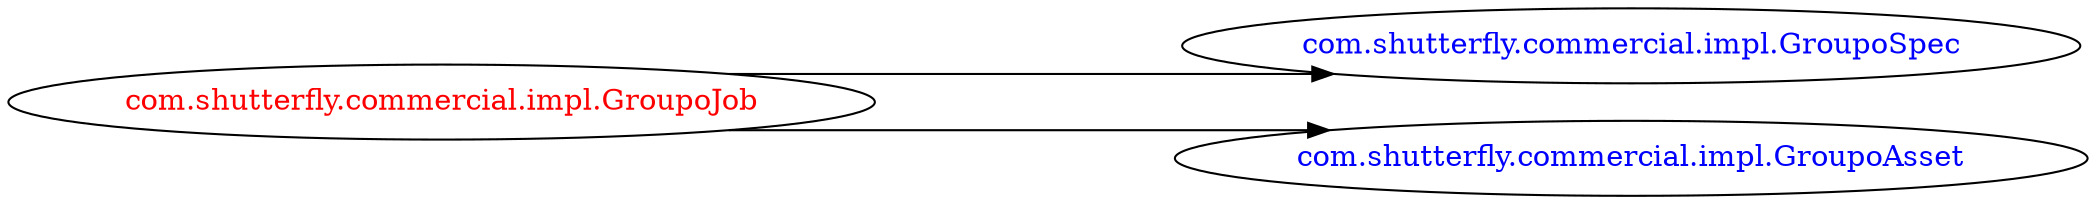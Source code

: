 digraph dependencyGraph {
 concentrate=true;
 ranksep="2.0";
 rankdir="LR"; 
 splines="ortho";
"com.shutterfly.commercial.impl.GroupoJob" [fontcolor="red"];
"com.shutterfly.commercial.impl.GroupoSpec" [ fontcolor="blue" ];
"com.shutterfly.commercial.impl.GroupoJob"->"com.shutterfly.commercial.impl.GroupoSpec";
"com.shutterfly.commercial.impl.GroupoAsset" [ fontcolor="blue" ];
"com.shutterfly.commercial.impl.GroupoJob"->"com.shutterfly.commercial.impl.GroupoAsset";
}